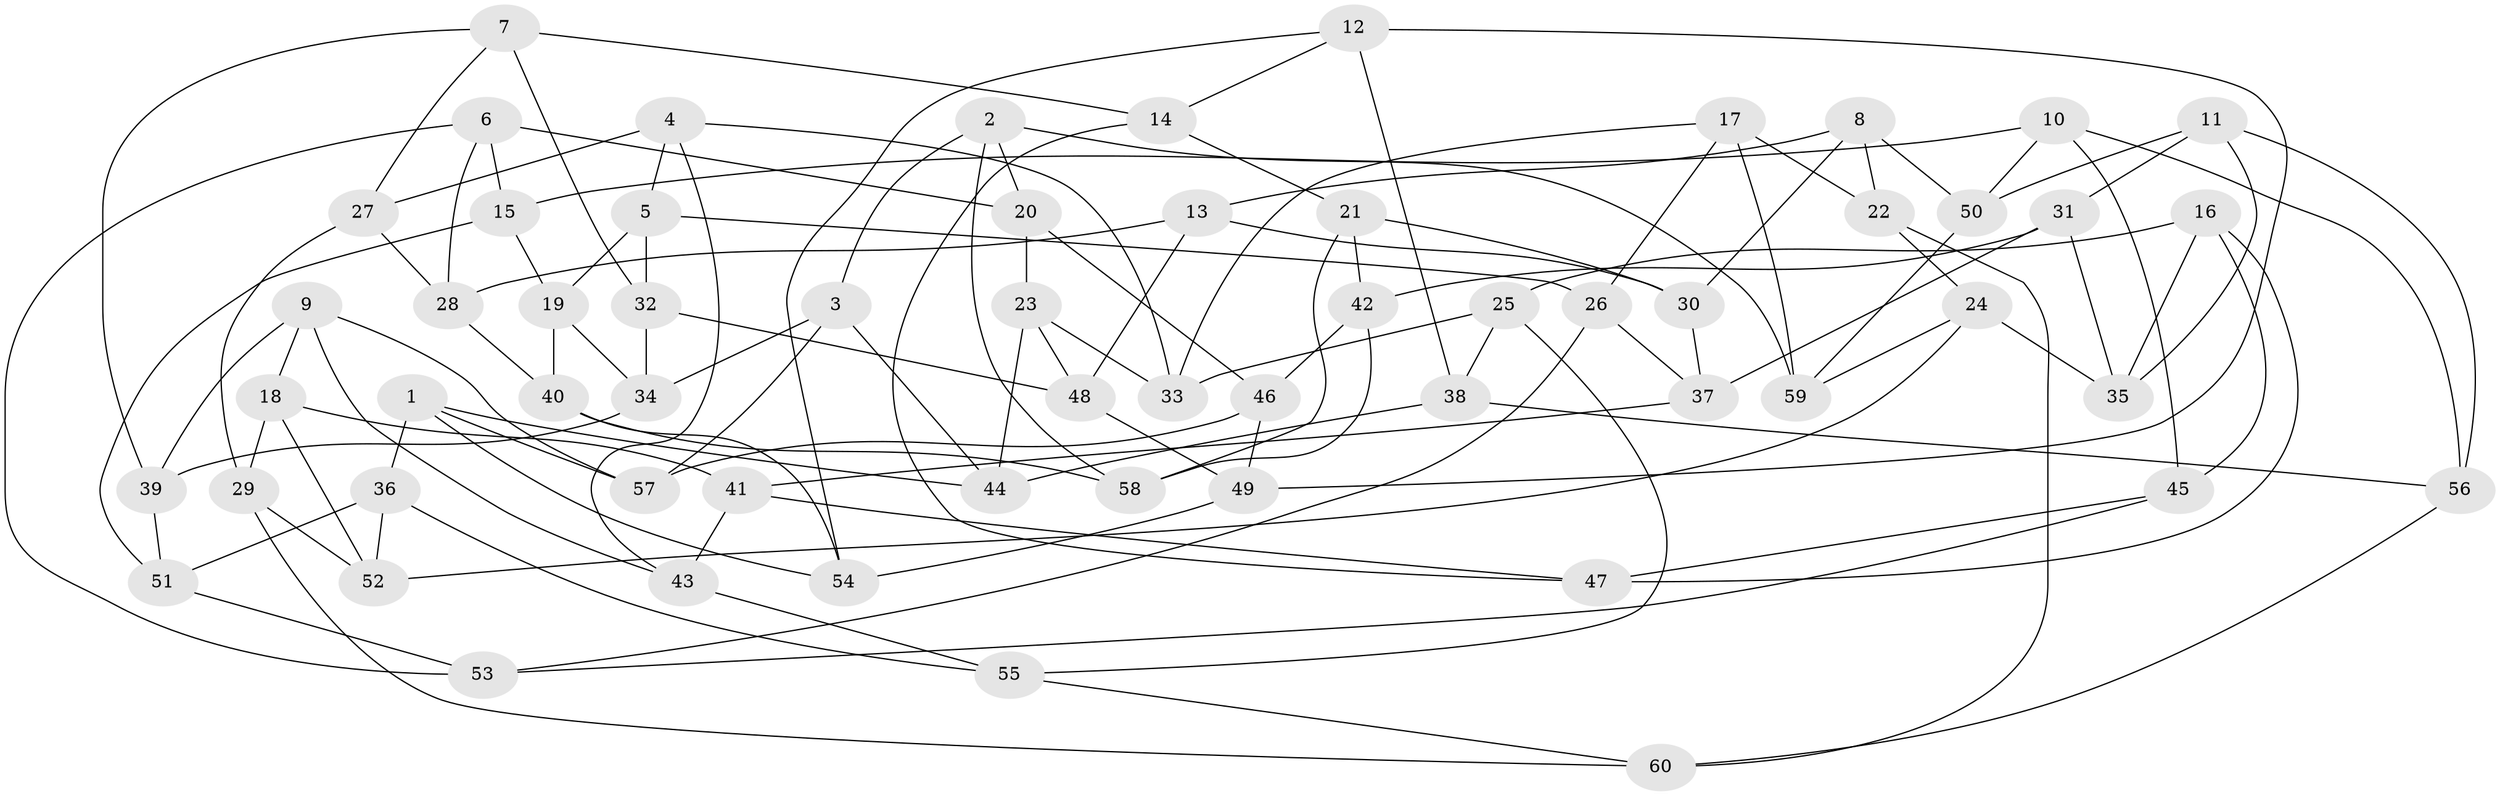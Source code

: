 // Generated by graph-tools (version 1.1) at 2025/50/03/09/25 03:50:50]
// undirected, 60 vertices, 120 edges
graph export_dot {
graph [start="1"]
  node [color=gray90,style=filled];
  1;
  2;
  3;
  4;
  5;
  6;
  7;
  8;
  9;
  10;
  11;
  12;
  13;
  14;
  15;
  16;
  17;
  18;
  19;
  20;
  21;
  22;
  23;
  24;
  25;
  26;
  27;
  28;
  29;
  30;
  31;
  32;
  33;
  34;
  35;
  36;
  37;
  38;
  39;
  40;
  41;
  42;
  43;
  44;
  45;
  46;
  47;
  48;
  49;
  50;
  51;
  52;
  53;
  54;
  55;
  56;
  57;
  58;
  59;
  60;
  1 -- 44;
  1 -- 57;
  1 -- 54;
  1 -- 36;
  2 -- 59;
  2 -- 3;
  2 -- 20;
  2 -- 58;
  3 -- 34;
  3 -- 44;
  3 -- 57;
  4 -- 43;
  4 -- 27;
  4 -- 5;
  4 -- 33;
  5 -- 32;
  5 -- 26;
  5 -- 19;
  6 -- 15;
  6 -- 53;
  6 -- 28;
  6 -- 20;
  7 -- 32;
  7 -- 27;
  7 -- 14;
  7 -- 39;
  8 -- 13;
  8 -- 30;
  8 -- 22;
  8 -- 50;
  9 -- 18;
  9 -- 39;
  9 -- 43;
  9 -- 57;
  10 -- 56;
  10 -- 45;
  10 -- 50;
  10 -- 15;
  11 -- 56;
  11 -- 50;
  11 -- 31;
  11 -- 35;
  12 -- 14;
  12 -- 49;
  12 -- 38;
  12 -- 54;
  13 -- 30;
  13 -- 48;
  13 -- 28;
  14 -- 21;
  14 -- 47;
  15 -- 51;
  15 -- 19;
  16 -- 25;
  16 -- 35;
  16 -- 45;
  16 -- 47;
  17 -- 33;
  17 -- 59;
  17 -- 26;
  17 -- 22;
  18 -- 41;
  18 -- 52;
  18 -- 29;
  19 -- 40;
  19 -- 34;
  20 -- 46;
  20 -- 23;
  21 -- 58;
  21 -- 42;
  21 -- 30;
  22 -- 24;
  22 -- 60;
  23 -- 44;
  23 -- 48;
  23 -- 33;
  24 -- 52;
  24 -- 35;
  24 -- 59;
  25 -- 55;
  25 -- 33;
  25 -- 38;
  26 -- 53;
  26 -- 37;
  27 -- 28;
  27 -- 29;
  28 -- 40;
  29 -- 52;
  29 -- 60;
  30 -- 37;
  31 -- 42;
  31 -- 37;
  31 -- 35;
  32 -- 48;
  32 -- 34;
  34 -- 39;
  36 -- 51;
  36 -- 55;
  36 -- 52;
  37 -- 41;
  38 -- 56;
  38 -- 44;
  39 -- 51;
  40 -- 58;
  40 -- 54;
  41 -- 43;
  41 -- 47;
  42 -- 58;
  42 -- 46;
  43 -- 55;
  45 -- 47;
  45 -- 53;
  46 -- 49;
  46 -- 57;
  48 -- 49;
  49 -- 54;
  50 -- 59;
  51 -- 53;
  55 -- 60;
  56 -- 60;
}
